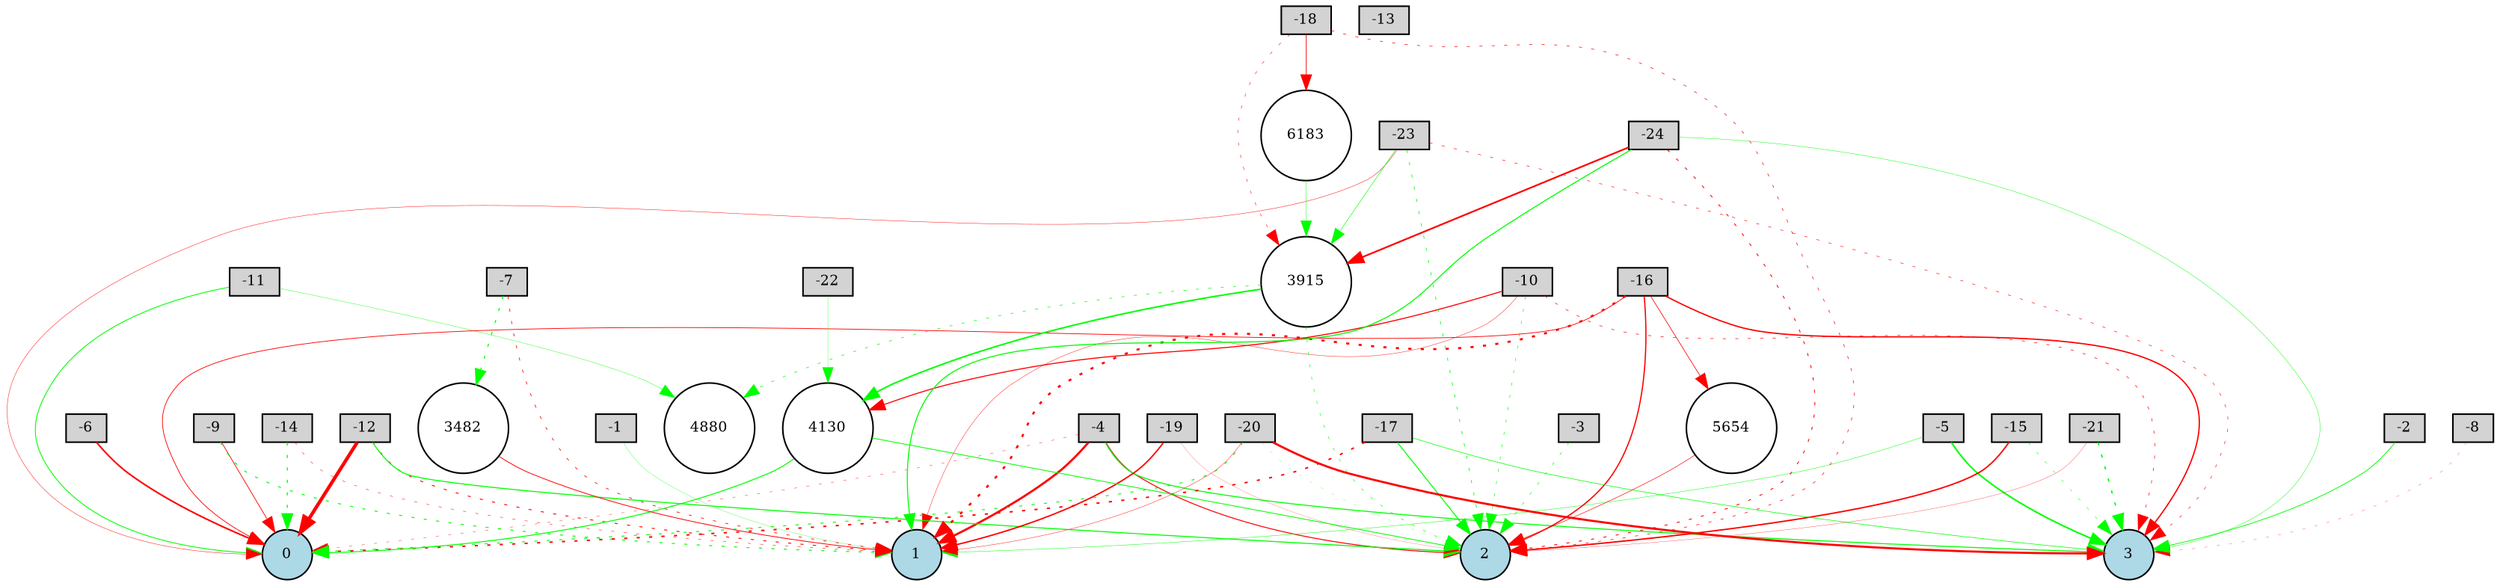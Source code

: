digraph {
	node [fontsize=9 height=0.2 shape=circle width=0.2]
	-1 [fillcolor=lightgray shape=box style=filled]
	-2 [fillcolor=lightgray shape=box style=filled]
	-3 [fillcolor=lightgray shape=box style=filled]
	-4 [fillcolor=lightgray shape=box style=filled]
	-5 [fillcolor=lightgray shape=box style=filled]
	-6 [fillcolor=lightgray shape=box style=filled]
	-7 [fillcolor=lightgray shape=box style=filled]
	-8 [fillcolor=lightgray shape=box style=filled]
	-9 [fillcolor=lightgray shape=box style=filled]
	-10 [fillcolor=lightgray shape=box style=filled]
	-11 [fillcolor=lightgray shape=box style=filled]
	-12 [fillcolor=lightgray shape=box style=filled]
	-13 [fillcolor=lightgray shape=box style=filled]
	-14 [fillcolor=lightgray shape=box style=filled]
	-15 [fillcolor=lightgray shape=box style=filled]
	-16 [fillcolor=lightgray shape=box style=filled]
	-17 [fillcolor=lightgray shape=box style=filled]
	-18 [fillcolor=lightgray shape=box style=filled]
	-19 [fillcolor=lightgray shape=box style=filled]
	-20 [fillcolor=lightgray shape=box style=filled]
	-21 [fillcolor=lightgray shape=box style=filled]
	-22 [fillcolor=lightgray shape=box style=filled]
	-23 [fillcolor=lightgray shape=box style=filled]
	-24 [fillcolor=lightgray shape=box style=filled]
	0 [fillcolor=lightblue style=filled]
	1 [fillcolor=lightblue style=filled]
	2 [fillcolor=lightblue style=filled]
	3 [fillcolor=lightblue style=filled]
	4130 [fillcolor=white style=filled]
	6183 [fillcolor=white style=filled]
	3915 [fillcolor=white style=filled]
	4880 [fillcolor=white style=filled]
	5654 [fillcolor=white style=filled]
	3482 [fillcolor=white style=filled]
	-18 -> 3915 [color=red penwidth=0.280673696482424 style=dotted]
	-20 -> 2 [color=green penwidth=0.1272678025686397 style=dotted]
	-23 -> 0 [color=red penwidth=0.23735002664433547 style=solid]
	-10 -> 2 [color=green penwidth=0.32863653038853047 style=dotted]
	-24 -> 1 [color=green penwidth=0.6585130729621148 style=solid]
	-16 -> 3 [color=red penwidth=0.8398383657527239 style=solid]
	4130 -> 2 [color=green penwidth=0.5096966597206187 style=solid]
	-17 -> 0 [color=red penwidth=0.9511519192454473 style=dotted]
	-12 -> 0 [color=red penwidth=2.2146324360605365 style=solid]
	-15 -> 2 [color=red penwidth=0.9020407522186932 style=solid]
	-4 -> 2 [color=red penwidth=0.5981393572716367 style=solid]
	-20 -> 3 [color=red penwidth=1.3472188005051298 style=solid]
	-10 -> 3 [color=red penwidth=0.34757846478814797 style=dotted]
	-5 -> 1 [color=green penwidth=0.24360897233693343 style=solid]
	-1 -> 1 [color=green penwidth=0.1555399040766788 style=solid]
	5654 -> 2 [color=red penwidth=0.32057805863644334 style=solid]
	-19 -> 2 [color=red penwidth=0.10808386942339623 style=solid]
	-24 -> 2 [color=red penwidth=0.5231382302017091 style=dotted]
	-11 -> 0 [color=green penwidth=0.5347598216869102 style=solid]
	-6 -> 0 [color=red penwidth=1.014538182163671 style=solid]
	-23 -> 3 [color=red penwidth=0.3112285270446248 style=dotted]
	-12 -> 1 [color=red penwidth=0.553732138377646 style=dotted]
	-4 -> 3 [color=green penwidth=0.645246154999481 style=solid]
	-16 -> 0 [color=red penwidth=0.44774693392647713 style=solid]
	-3 -> 2 [color=green penwidth=0.3358765051294127 style=dotted]
	-9 -> 1 [color=green penwidth=0.5959124610361742 style=dotted]
	-18 -> 2 [color=red penwidth=0.3554548253993126 style=dotted]
	-22 -> 4130 [color=green penwidth=0.15454215474105887 style=solid]
	3915 -> 4880 [color=green penwidth=0.36141979646987865 style=dotted]
	-19 -> 1 [color=red penwidth=0.8889480463344925 style=solid]
	-24 -> 3 [color=green penwidth=0.23330316599083412 style=solid]
	-17 -> 2 [color=green penwidth=0.6245693150760842 style=solid]
	-20 -> 0 [color=green penwidth=0.5721824536127367 style=dotted]
	-23 -> 2 [color=green penwidth=0.42348340219932123 style=dotted]
	-12 -> 2 [color=green penwidth=0.6518042090831958 style=solid]
	3915 -> 2 [color=green penwidth=0.32334361388682803 style=dotted]
	-21 -> 3 [color=green penwidth=0.8579768598164624 style=dotted]
	-16 -> 1 [color=red penwidth=1.319861401818578 style=dotted]
	-21 -> 2 [color=red penwidth=0.15592323474388664 style=solid]
	-8 -> 3 [color=red penwidth=0.14916024556973229 style=dotted]
	-23 -> 3915 [color=green penwidth=0.31357590858588524 style=solid]
	-9 -> 0 [color=red penwidth=0.4466358098992884 style=solid]
	-4 -> 0 [color=red penwidth=0.20337412664705226 style=dotted]
	-10 -> 1 [color=red penwidth=0.21884261993285653 style=solid]
	-5 -> 3 [color=green penwidth=1.003712751909357 style=solid]
	-14 -> 0 [color=green penwidth=0.6577055795252635 style=dotted]
	-10 -> 4130 [color=red penwidth=0.6671952755109385 style=solid]
	-20 -> 1 [color=red penwidth=0.21900725578415742 style=solid]
	3482 -> 1 [color=red penwidth=0.48503741458272187 style=solid]
	-16 -> 5654 [color=red penwidth=0.400744076998518 style=solid]
	-2 -> 3 [color=green penwidth=0.47240242962537504 style=solid]
	-24 -> 3915 [color=red penwidth=1.0767238661809386 style=solid]
	-18 -> 6183 [color=red penwidth=0.4521755835588377 style=solid]
	-16 -> 2 [color=red penwidth=0.7777613253445909 style=solid]
	4130 -> 0 [color=green penwidth=0.6082835531610941 style=solid]
	-7 -> 3482 [color=green penwidth=0.6377041181485402 style=dotted]
	-15 -> 3 [color=green penwidth=0.2681367749061673 style=dotted]
	-4 -> 1 [color=red penwidth=1.368195714037229 style=solid]
	-7 -> 1 [color=red penwidth=0.4124502623989519 style=dotted]
	-11 -> 4880 [color=green penwidth=0.19876536302093606 style=solid]
	-17 -> 3 [color=green penwidth=0.368851020598971 style=solid]
	6183 -> 3915 [color=green penwidth=0.2241535569859953 style=solid]
	3915 -> 4130 [color=green penwidth=0.970598757219845 style=solid]
	-14 -> 1 [color=red penwidth=0.25374218099938395 style=dotted]
}
